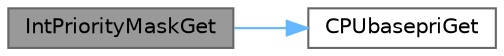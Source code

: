 digraph "IntPriorityMaskGet"
{
 // LATEX_PDF_SIZE
  bgcolor="transparent";
  edge [fontname=Helvetica,fontsize=10,labelfontname=Helvetica,labelfontsize=10];
  node [fontname=Helvetica,fontsize=10,shape=box,height=0.2,width=0.4];
  rankdir="LR";
  Node1 [id="Node000001",label="IntPriorityMaskGet",height=0.2,width=0.4,color="gray40", fillcolor="grey60", style="filled", fontcolor="black",tooltip=" "];
  Node1 -> Node2 [id="edge1_Node000001_Node000002",color="steelblue1",style="solid",tooltip=" "];
  Node2 [id="Node000002",label="CPUbasepriGet",height=0.2,width=0.4,color="grey40", fillcolor="white", style="filled",URL="$cpu_8h.html#a31fd39ee16277d1a44ab2b0e57afa958",tooltip=" "];
}
